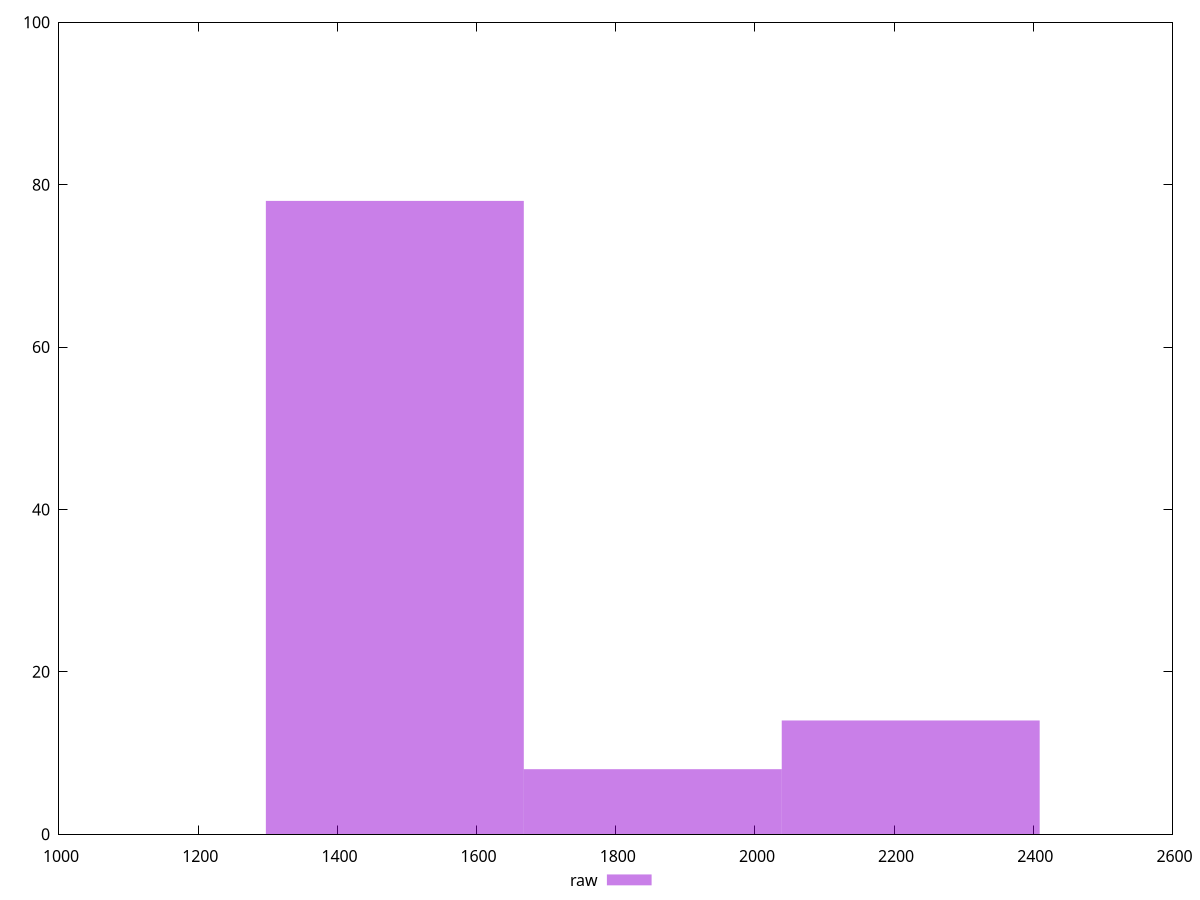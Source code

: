 reset
set terminal svg size 640, 490 enhanced background rgb 'white'
set output "reprap/interactive/samples/pages+cached+noexternal+nofonts+nosvg+noimg/raw/histogram.svg"

$raw <<EOF
1482.5545706418627 78
2223.831855962794 14
1853.1932133023283 8
EOF

set key outside below
set boxwidth 370.6386426604657
set yrange [0:100]
set style fill transparent solid 0.5 noborder

plot \
  $raw title "raw" with boxes, \


reset